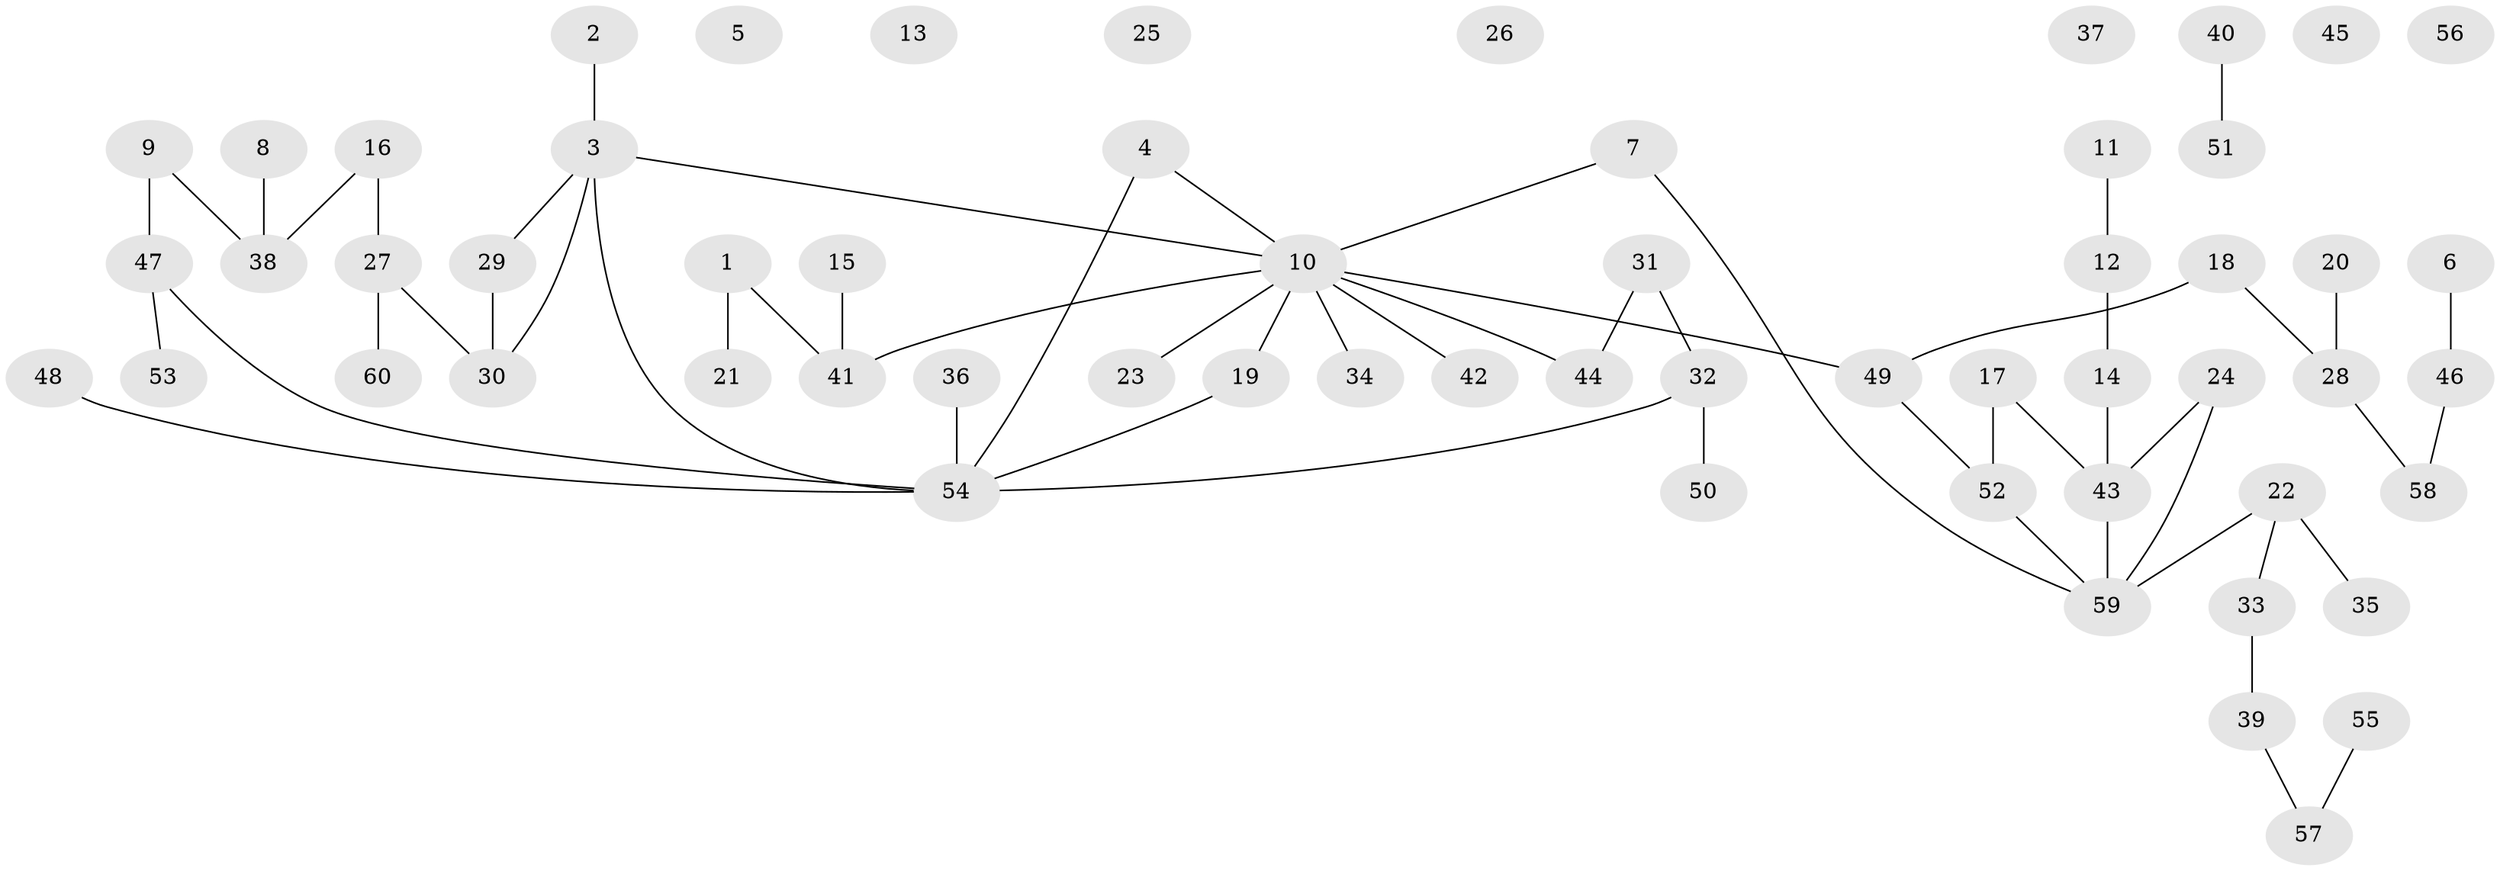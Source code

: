 // Generated by graph-tools (version 1.1) at 2025/49/03/09/25 03:49:14]
// undirected, 60 vertices, 59 edges
graph export_dot {
graph [start="1"]
  node [color=gray90,style=filled];
  1;
  2;
  3;
  4;
  5;
  6;
  7;
  8;
  9;
  10;
  11;
  12;
  13;
  14;
  15;
  16;
  17;
  18;
  19;
  20;
  21;
  22;
  23;
  24;
  25;
  26;
  27;
  28;
  29;
  30;
  31;
  32;
  33;
  34;
  35;
  36;
  37;
  38;
  39;
  40;
  41;
  42;
  43;
  44;
  45;
  46;
  47;
  48;
  49;
  50;
  51;
  52;
  53;
  54;
  55;
  56;
  57;
  58;
  59;
  60;
  1 -- 21;
  1 -- 41;
  2 -- 3;
  3 -- 10;
  3 -- 29;
  3 -- 30;
  3 -- 54;
  4 -- 10;
  4 -- 54;
  6 -- 46;
  7 -- 10;
  7 -- 59;
  8 -- 38;
  9 -- 38;
  9 -- 47;
  10 -- 19;
  10 -- 23;
  10 -- 34;
  10 -- 41;
  10 -- 42;
  10 -- 44;
  10 -- 49;
  11 -- 12;
  12 -- 14;
  14 -- 43;
  15 -- 41;
  16 -- 27;
  16 -- 38;
  17 -- 43;
  17 -- 52;
  18 -- 28;
  18 -- 49;
  19 -- 54;
  20 -- 28;
  22 -- 33;
  22 -- 35;
  22 -- 59;
  24 -- 43;
  24 -- 59;
  27 -- 30;
  27 -- 60;
  28 -- 58;
  29 -- 30;
  31 -- 32;
  31 -- 44;
  32 -- 50;
  32 -- 54;
  33 -- 39;
  36 -- 54;
  39 -- 57;
  40 -- 51;
  43 -- 59;
  46 -- 58;
  47 -- 53;
  47 -- 54;
  48 -- 54;
  49 -- 52;
  52 -- 59;
  55 -- 57;
}
